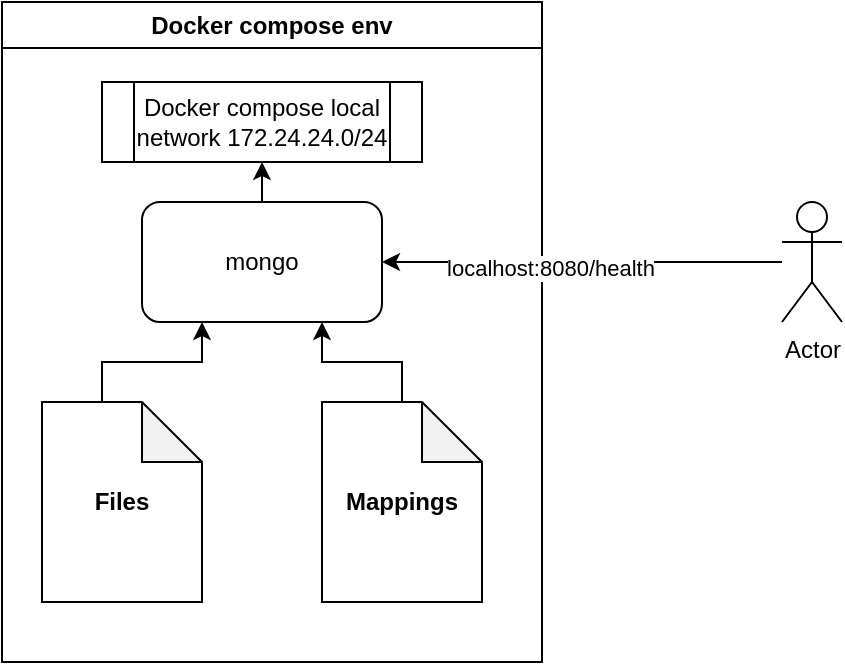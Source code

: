 <mxfile version="19.0.3" type="device"><diagram name="Page-1" id="DmPyWy1HaXbZiSjPZlmT"><mxGraphModel dx="1234" dy="801" grid="1" gridSize="10" guides="1" tooltips="1" connect="1" arrows="1" fold="1" page="1" pageScale="1" pageWidth="850" pageHeight="1100" math="0" shadow="0"><root><mxCell id="0"/><mxCell id="1" parent="0"/><mxCell id="tjuAI0IZ5KJGlG4QrY5g-1" value="Docker compose env" style="swimlane;whiteSpace=wrap;html=1;" parent="1" vertex="1"><mxGeometry x="80" y="220" width="270" height="330" as="geometry"><mxRectangle x="70" y="220" width="150" height="30" as="alternateBounds"/></mxGeometry></mxCell><mxCell id="tjuAI0IZ5KJGlG4QrY5g-2" value="Docker compose local network&amp;nbsp;172.24.24.0/24" style="shape=process;whiteSpace=wrap;html=1;backgroundOutline=1;" parent="tjuAI0IZ5KJGlG4QrY5g-1" vertex="1"><mxGeometry x="50" y="40" width="160" height="40" as="geometry"/></mxCell><mxCell id="tjuAI0IZ5KJGlG4QrY5g-15" style="edgeStyle=orthogonalEdgeStyle;rounded=0;orthogonalLoop=1;jettySize=auto;html=1;" parent="tjuAI0IZ5KJGlG4QrY5g-1" source="tjuAI0IZ5KJGlG4QrY5g-3" target="tjuAI0IZ5KJGlG4QrY5g-2" edge="1"><mxGeometry relative="1" as="geometry"><Array as="points"><mxPoint x="130" y="60"/><mxPoint x="130" y="60"/></Array></mxGeometry></mxCell><mxCell id="tjuAI0IZ5KJGlG4QrY5g-3" value="mongo" style="rounded=1;whiteSpace=wrap;html=1;" parent="tjuAI0IZ5KJGlG4QrY5g-1" vertex="1"><mxGeometry x="70" y="100" width="120" height="60" as="geometry"/></mxCell><mxCell id="uTy62lSeji5BbVd1YFhy-5" style="edgeStyle=orthogonalEdgeStyle;rounded=0;orthogonalLoop=1;jettySize=auto;html=1;entryX=0.25;entryY=1;entryDx=0;entryDy=0;" edge="1" parent="tjuAI0IZ5KJGlG4QrY5g-1" source="uTy62lSeji5BbVd1YFhy-2" target="tjuAI0IZ5KJGlG4QrY5g-3"><mxGeometry relative="1" as="geometry"><Array as="points"><mxPoint x="50" y="180"/><mxPoint x="100" y="180"/></Array></mxGeometry></mxCell><mxCell id="uTy62lSeji5BbVd1YFhy-2" value="&lt;b&gt;Files&lt;/b&gt;" style="shape=note;whiteSpace=wrap;html=1;backgroundOutline=1;darkOpacity=0.05;" vertex="1" parent="tjuAI0IZ5KJGlG4QrY5g-1"><mxGeometry x="20" y="200" width="80" height="100" as="geometry"/></mxCell><mxCell id="uTy62lSeji5BbVd1YFhy-6" style="edgeStyle=orthogonalEdgeStyle;rounded=0;orthogonalLoop=1;jettySize=auto;html=1;entryX=0.75;entryY=1;entryDx=0;entryDy=0;" edge="1" parent="tjuAI0IZ5KJGlG4QrY5g-1" source="uTy62lSeji5BbVd1YFhy-3" target="tjuAI0IZ5KJGlG4QrY5g-3"><mxGeometry relative="1" as="geometry"/></mxCell><mxCell id="uTy62lSeji5BbVd1YFhy-3" value="&lt;b&gt;Mappings&lt;/b&gt;" style="shape=note;whiteSpace=wrap;html=1;backgroundOutline=1;darkOpacity=0.05;" vertex="1" parent="tjuAI0IZ5KJGlG4QrY5g-1"><mxGeometry x="160" y="200" width="80" height="100" as="geometry"/></mxCell><mxCell id="uTy62lSeji5BbVd1YFhy-1" style="edgeStyle=orthogonalEdgeStyle;rounded=0;orthogonalLoop=1;jettySize=auto;html=1;entryX=1;entryY=0.5;entryDx=0;entryDy=0;" edge="1" parent="1" source="tjuAI0IZ5KJGlG4QrY5g-21" target="tjuAI0IZ5KJGlG4QrY5g-3"><mxGeometry relative="1" as="geometry"/></mxCell><mxCell id="uTy62lSeji5BbVd1YFhy-7" value="localhost:8080/health" style="edgeLabel;html=1;align=center;verticalAlign=middle;resizable=0;points=[];" vertex="1" connectable="0" parent="uTy62lSeji5BbVd1YFhy-1"><mxGeometry x="0.164" y="3" relative="1" as="geometry"><mxPoint as="offset"/></mxGeometry></mxCell><mxCell id="tjuAI0IZ5KJGlG4QrY5g-21" value="Actor" style="shape=umlActor;verticalLabelPosition=bottom;verticalAlign=top;html=1;outlineConnect=0;" parent="1" vertex="1"><mxGeometry x="470" y="320" width="30" height="60" as="geometry"/></mxCell></root></mxGraphModel></diagram></mxfile>